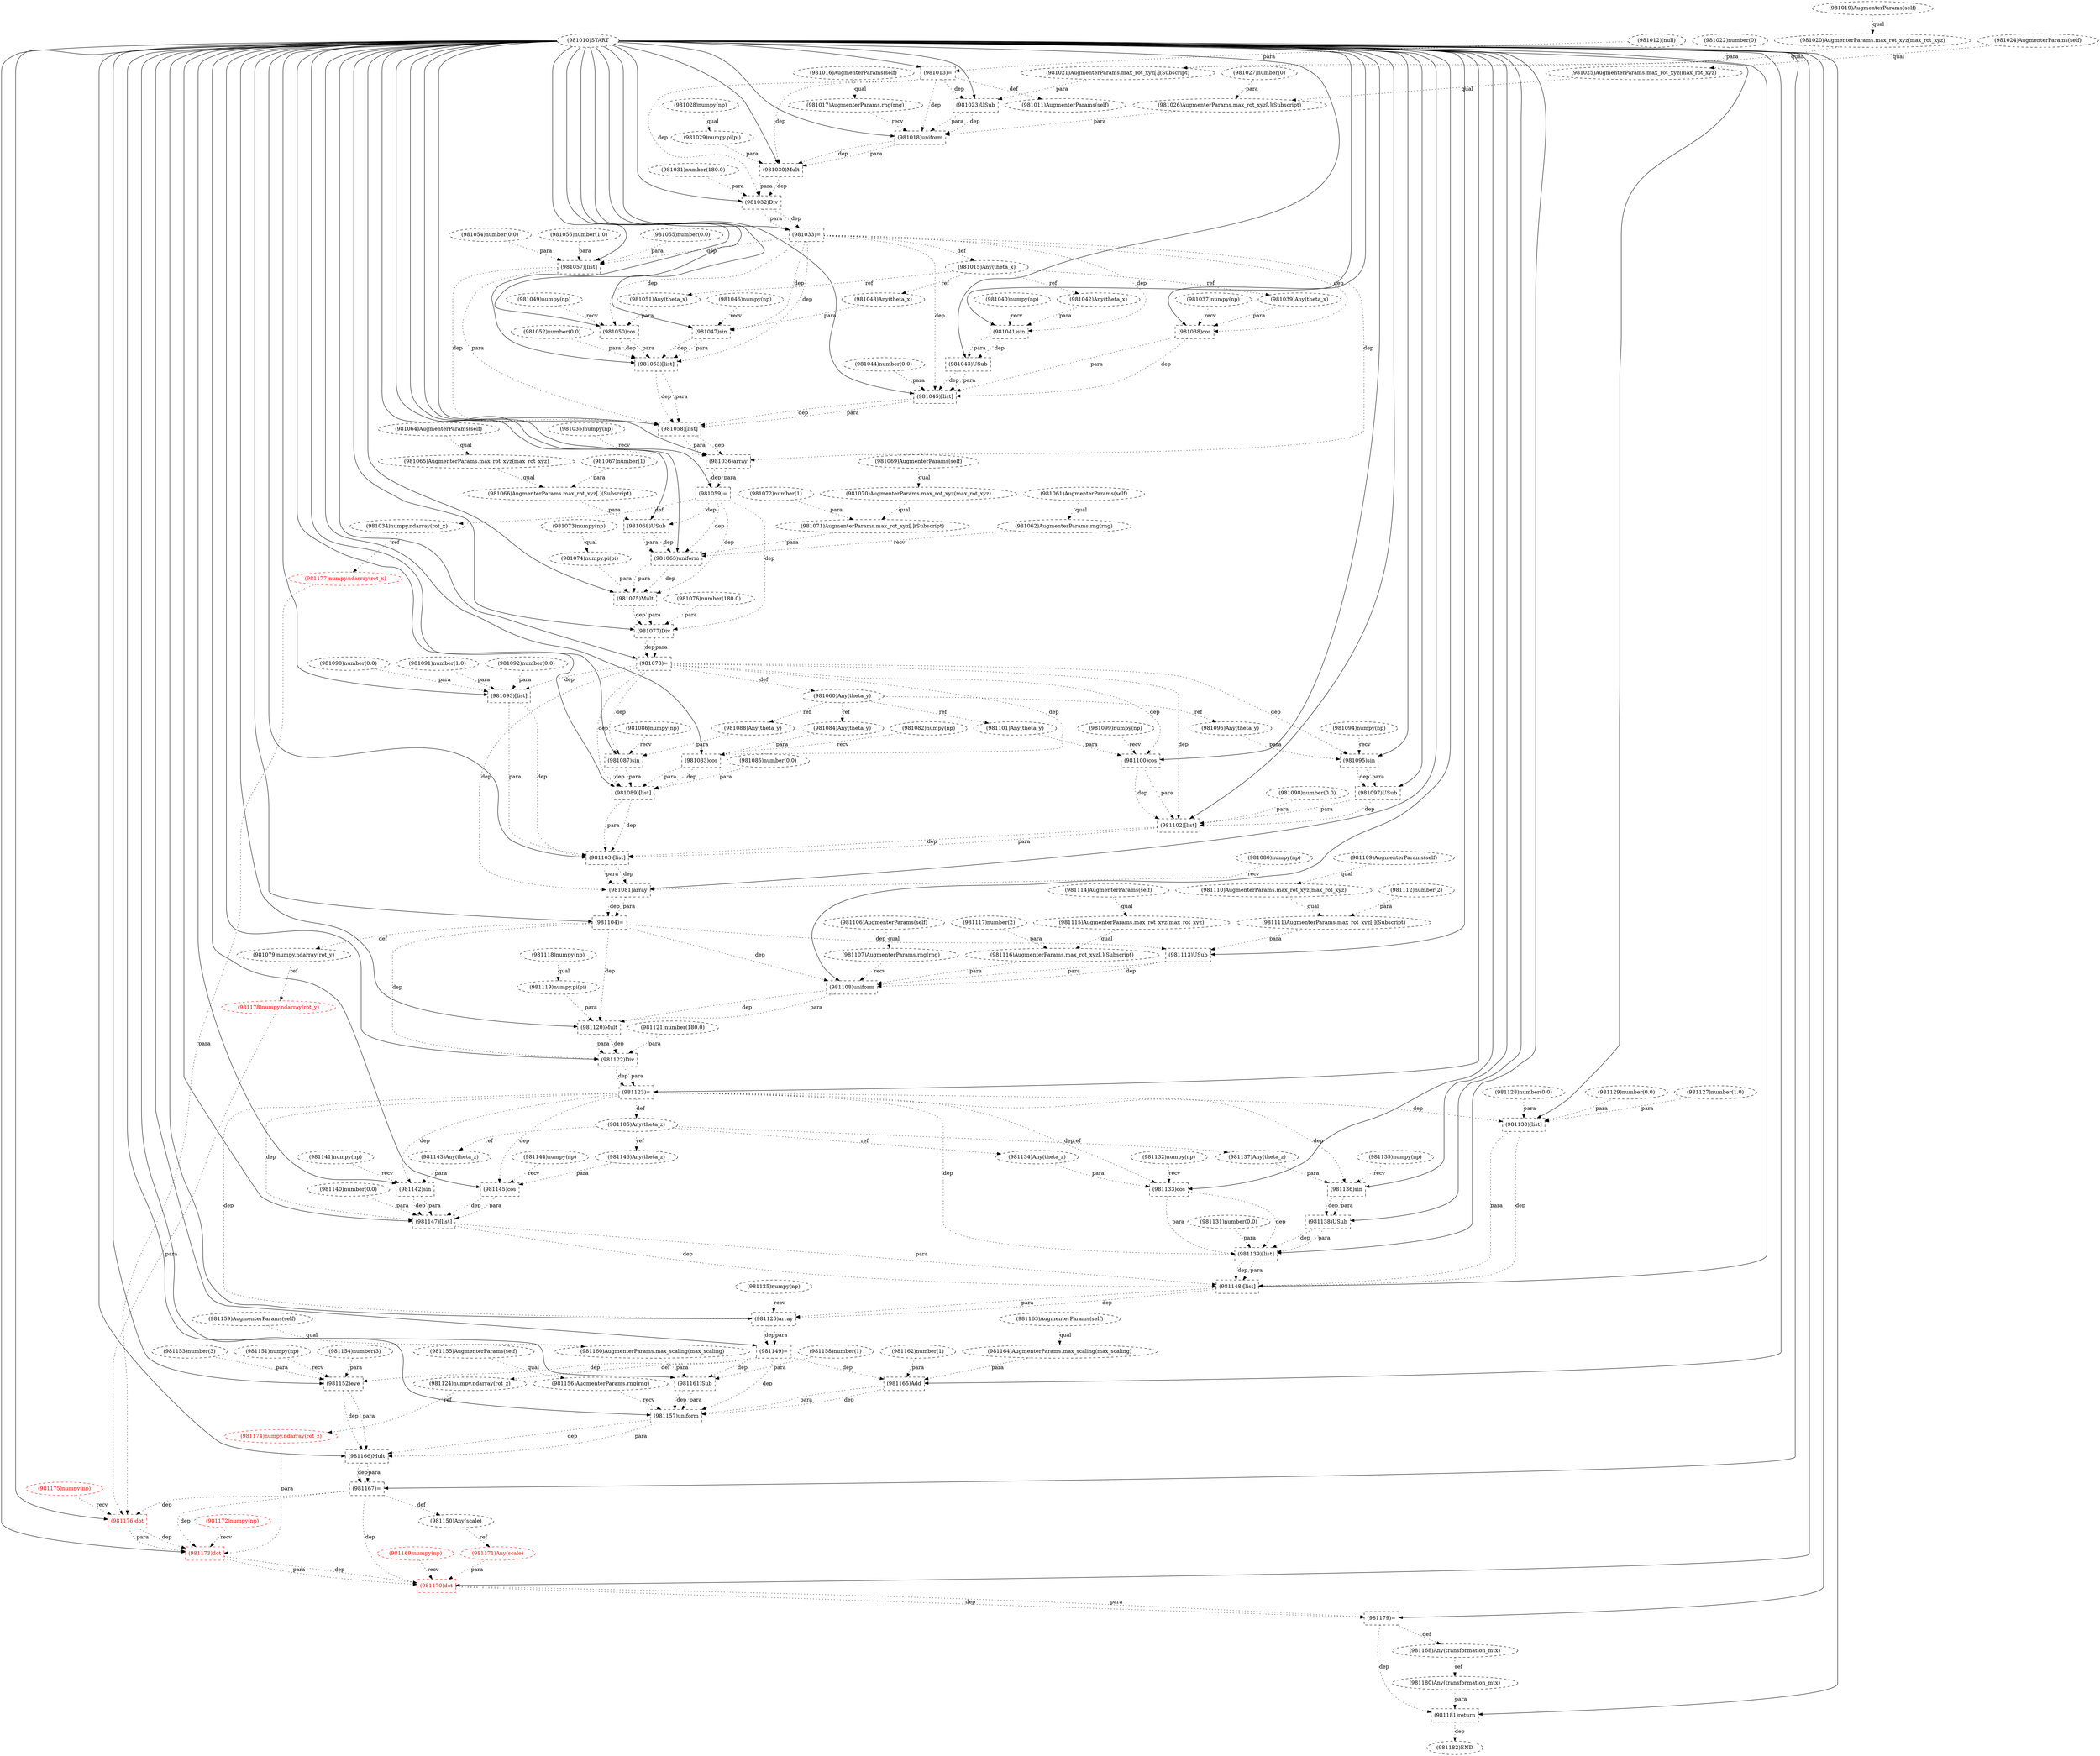 digraph G {
1 [label="(981117)number(2)" shape=ellipse style=dashed]
2 [label="(981149)=" shape=box style=dashed]
3 [label="(981042)Any(theta_x)" shape=ellipse style=dashed]
4 [label="(981011)AugmenterParams(self)" shape=ellipse style=dashed]
5 [label="(981178)numpy.ndarray(rot_y)" shape=ellipse style=dashed color=red fontcolor=red]
6 [label="(981107)AugmenterParams.rng(rng)" shape=ellipse style=dashed]
7 [label="(981158)number(1)" shape=ellipse style=dashed]
8 [label="(981043)USub" shape=box style=dashed]
9 [label="(981132)numpy(np)" shape=ellipse style=dashed]
10 [label="(981145)cos" shape=box style=dashed]
11 [label="(981020)AugmenterParams.max_rot_xyz(max_rot_xyz)" shape=ellipse style=dashed]
12 [label="(981029)numpy.pi(pi)" shape=ellipse style=dashed]
13 [label="(981112)number(2)" shape=ellipse style=dashed]
14 [label="(981105)Any(theta_z)" shape=ellipse style=dashed]
15 [label="(981150)Any(scale)" shape=ellipse style=dashed]
16 [label="(981111)AugmenterParams.max_rot_xyz[.](Subscript)" shape=ellipse style=dashed]
17 [label="(981128)number(0.0)" shape=ellipse style=dashed]
18 [label="(981159)AugmenterParams(self)" shape=ellipse style=dashed]
19 [label="(981031)number(180.0)" shape=ellipse style=dashed]
20 [label="(981083)cos" shape=box style=dashed]
21 [label="(981165)Add" shape=box style=dashed]
22 [label="(981086)numpy(np)" shape=ellipse style=dashed]
23 [label="(981157)uniform" shape=box style=dashed]
24 [label="(981070)AugmenterParams.max_rot_xyz(max_rot_xyz)" shape=ellipse style=dashed]
25 [label="(981088)Any(theta_y)" shape=ellipse style=dashed]
26 [label="(981104)=" shape=box style=dashed]
27 [label="(981119)numpy.pi(pi)" shape=ellipse style=dashed]
28 [label="(981078)=" shape=box style=dashed]
29 [label="(981172)numpy(np)" shape=ellipse style=dashed color=red fontcolor=red]
30 [label="(981035)numpy(np)" shape=ellipse style=dashed]
31 [label="(981027)number(0)" shape=ellipse style=dashed]
32 [label="(981153)number(3)" shape=ellipse style=dashed]
33 [label="(981063)uniform" shape=box style=dashed]
34 [label="(981141)numpy(np)" shape=ellipse style=dashed]
35 [label="(981051)Any(theta_x)" shape=ellipse style=dashed]
36 [label="(981024)AugmenterParams(self)" shape=ellipse style=dashed]
37 [label="(981045)[list]" shape=box style=dashed]
38 [label="(981121)number(180.0)" shape=ellipse style=dashed]
39 [label="(981074)numpy.pi(pi)" shape=ellipse style=dashed]
40 [label="(981068)USub" shape=box style=dashed]
41 [label="(981089)[list]" shape=box style=dashed]
42 [label="(981122)Div" shape=box style=dashed]
43 [label="(981094)numpy(np)" shape=ellipse style=dashed]
44 [label="(981182)END" style=dashed]
45 [label="(981146)Any(theta_z)" shape=ellipse style=dashed]
46 [label="(981076)number(180.0)" shape=ellipse style=dashed]
47 [label="(981151)numpy(np)" shape=ellipse style=dashed]
48 [label="(981073)numpy(np)" shape=ellipse style=dashed]
49 [label="(981155)AugmenterParams(self)" shape=ellipse style=dashed]
50 [label="(981057)[list]" shape=box style=dashed]
51 [label="(981077)Div" shape=box style=dashed]
52 [label="(981095)sin" shape=box style=dashed]
53 [label="(981110)AugmenterParams.max_rot_xyz(max_rot_xyz)" shape=ellipse style=dashed]
54 [label="(981055)number(0.0)" shape=ellipse style=dashed]
55 [label="(981092)number(0.0)" shape=ellipse style=dashed]
56 [label="(981142)sin" shape=box style=dashed]
57 [label="(981181)return" shape=box style=dashed]
58 [label="(981093)[list]" shape=box style=dashed]
59 [label="(981012)(null)" shape=ellipse style=dashed]
60 [label="(981071)AugmenterParams.max_rot_xyz[.](Subscript)" shape=ellipse style=dashed]
61 [label="(981058)[list]" shape=box style=dashed]
62 [label="(981136)sin" shape=box style=dashed]
63 [label="(981125)numpy(np)" shape=ellipse style=dashed]
64 [label="(981166)Mult" shape=box style=dashed]
65 [label="(981018)uniform" shape=box style=dashed]
66 [label="(981065)AugmenterParams.max_rot_xyz(max_rot_xyz)" shape=ellipse style=dashed]
67 [label="(981108)uniform" shape=box style=dashed]
68 [label="(981129)number(0.0)" shape=ellipse style=dashed]
69 [label="(981097)USub" shape=box style=dashed]
70 [label="(981144)numpy(np)" shape=ellipse style=dashed]
71 [label="(981023)USub" shape=box style=dashed]
72 [label="(981161)Sub" shape=box style=dashed]
73 [label="(981044)number(0.0)" shape=ellipse style=dashed]
74 [label="(981037)numpy(np)" shape=ellipse style=dashed]
75 [label="(981171)Any(scale)" shape=ellipse style=dashed color=red fontcolor=red]
76 [label="(981096)Any(theta_y)" shape=ellipse style=dashed]
77 [label="(981180)Any(transformation_mtx)" shape=ellipse style=dashed]
78 [label="(981162)number(1)" shape=ellipse style=dashed]
79 [label="(981103)[list]" shape=box style=dashed]
80 [label="(981115)AugmenterParams.max_rot_xyz(max_rot_xyz)" shape=ellipse style=dashed]
81 [label="(981102)[list]" shape=box style=dashed]
82 [label="(981133)cos" shape=box style=dashed]
83 [label="(981016)AugmenterParams(self)" shape=ellipse style=dashed]
84 [label="(981021)AugmenterParams.max_rot_xyz[.](Subscript)" shape=ellipse style=dashed]
85 [label="(981054)number(0.0)" shape=ellipse style=dashed]
86 [label="(981147)[list]" shape=box style=dashed]
87 [label="(981064)AugmenterParams(self)" shape=ellipse style=dashed]
88 [label="(981176)dot" shape=box style=dashed color=red fontcolor=red]
89 [label="(981039)Any(theta_x)" shape=ellipse style=dashed]
90 [label="(981123)=" shape=box style=dashed]
91 [label="(981177)numpy.ndarray(rot_x)" shape=ellipse style=dashed color=red fontcolor=red]
92 [label="(981090)number(0.0)" shape=ellipse style=dashed]
93 [label="(981114)AugmenterParams(self)" shape=ellipse style=dashed]
94 [label="(981137)Any(theta_z)" shape=ellipse style=dashed]
95 [label="(981170)dot" shape=box style=dashed color=red fontcolor=red]
96 [label="(981131)number(0.0)" shape=ellipse style=dashed]
97 [label="(981082)numpy(np)" shape=ellipse style=dashed]
98 [label="(981120)Mult" shape=box style=dashed]
99 [label="(981168)Any(transformation_mtx)" shape=ellipse style=dashed]
100 [label="(981098)number(0.0)" shape=ellipse style=dashed]
101 [label="(981148)[list]" shape=box style=dashed]
102 [label="(981022)number(0)" shape=ellipse style=dashed]
103 [label="(981099)numpy(np)" shape=ellipse style=dashed]
104 [label="(981138)USub" shape=box style=dashed]
105 [label="(981139)[list]" shape=box style=dashed]
106 [label="(981174)numpy.ndarray(rot_z)" shape=ellipse style=dashed color=red fontcolor=red]
107 [label="(981127)number(1.0)" shape=ellipse style=dashed]
108 [label="(981113)USub" shape=box style=dashed]
109 [label="(981160)AugmenterParams.max_scaling(max_scaling)" shape=ellipse style=dashed]
110 [label="(981072)number(1)" shape=ellipse style=dashed]
111 [label="(981152)eye" shape=box style=dashed]
112 [label="(981040)numpy(np)" shape=ellipse style=dashed]
113 [label="(981101)Any(theta_y)" shape=ellipse style=dashed]
114 [label="(981069)AugmenterParams(self)" shape=ellipse style=dashed]
115 [label="(981019)AugmenterParams(self)" shape=ellipse style=dashed]
116 [label="(981041)sin" shape=box style=dashed]
117 [label="(981034)numpy.ndarray(rot_x)" shape=ellipse style=dashed]
118 [label="(981081)array" shape=box style=dashed]
119 [label="(981052)number(0.0)" shape=ellipse style=dashed]
120 [label="(981173)dot" shape=box style=dashed color=red fontcolor=red]
121 [label="(981109)AugmenterParams(self)" shape=ellipse style=dashed]
122 [label="(981087)sin" shape=box style=dashed]
123 [label="(981163)AugmenterParams(self)" shape=ellipse style=dashed]
124 [label="(981017)AugmenterParams.rng(rng)" shape=ellipse style=dashed]
125 [label="(981046)numpy(np)" shape=ellipse style=dashed]
126 [label="(981156)AugmenterParams.rng(rng)" shape=ellipse style=dashed]
127 [label="(981053)[list]" shape=box style=dashed]
128 [label="(981106)AugmenterParams(self)" shape=ellipse style=dashed]
129 [label="(981033)=" shape=box style=dashed]
130 [label="(981084)Any(theta_y)" shape=ellipse style=dashed]
131 [label="(981080)numpy(np)" shape=ellipse style=dashed]
132 [label="(981126)array" shape=box style=dashed]
133 [label="(981154)number(3)" shape=ellipse style=dashed]
134 [label="(981030)Mult" shape=box style=dashed]
135 [label="(981050)cos" shape=box style=dashed]
136 [label="(981164)AugmenterParams.max_scaling(max_scaling)" shape=ellipse style=dashed]
137 [label="(981059)=" shape=box style=dashed]
138 [label="(981116)AugmenterParams.max_rot_xyz[.](Subscript)" shape=ellipse style=dashed]
139 [label="(981048)Any(theta_x)" shape=ellipse style=dashed]
140 [label="(981175)numpy(np)" shape=ellipse style=dashed color=red fontcolor=red]
141 [label="(981067)number(1)" shape=ellipse style=dashed]
142 [label="(981060)Any(theta_y)" shape=ellipse style=dashed]
143 [label="(981085)number(0.0)" shape=ellipse style=dashed]
144 [label="(981015)Any(theta_x)" shape=ellipse style=dashed]
145 [label="(981143)Any(theta_z)" shape=ellipse style=dashed]
146 [label="(981100)cos" shape=box style=dashed]
147 [label="(981135)numpy(np)" shape=ellipse style=dashed]
148 [label="(981134)Any(theta_z)" shape=ellipse style=dashed]
149 [label="(981061)AugmenterParams(self)" shape=ellipse style=dashed]
150 [label="(981179)=" shape=box style=dashed]
151 [label="(981062)AugmenterParams.rng(rng)" shape=ellipse style=dashed]
152 [label="(981026)AugmenterParams.max_rot_xyz[.](Subscript)" shape=ellipse style=dashed]
153 [label="(981010)START" style=dashed]
154 [label="(981075)Mult" shape=box style=dashed]
155 [label="(981036)array" shape=box style=dashed]
156 [label="(981047)sin" shape=box style=dashed]
157 [label="(981167)=" shape=box style=dashed]
158 [label="(981013)=" shape=box style=dashed]
159 [label="(981032)Div" shape=box style=dashed]
160 [label="(981028)numpy(np)" shape=ellipse style=dashed]
161 [label="(981025)AugmenterParams.max_rot_xyz(max_rot_xyz)" shape=ellipse style=dashed]
162 [label="(981140)number(0.0)" shape=ellipse style=dashed]
163 [label="(981056)number(1.0)" shape=ellipse style=dashed]
164 [label="(981130)[list]" shape=box style=dashed]
165 [label="(981124)numpy.ndarray(rot_z)" shape=ellipse style=dashed]
166 [label="(981066)AugmenterParams.max_rot_xyz[.](Subscript)" shape=ellipse style=dashed]
167 [label="(981038)cos" shape=box style=dashed]
168 [label="(981049)numpy(np)" shape=ellipse style=dashed]
169 [label="(981118)numpy(np)" shape=ellipse style=dashed]
170 [label="(981169)numpy(np)" shape=ellipse style=dashed color=red fontcolor=red]
171 [label="(981091)number(1.0)" shape=ellipse style=dashed]
172 [label="(981079)numpy.ndarray(rot_y)" shape=ellipse style=dashed]
153 -> 2 [label="" style=solid];
132 -> 2 [label="dep" style=dotted];
132 -> 2 [label="para" style=dotted];
144 -> 3 [label="ref" style=dotted];
158 -> 4 [label="def" style=dotted];
172 -> 5 [label="ref" style=dotted];
128 -> 6 [label="qual" style=dotted];
153 -> 8 [label="" style=solid];
116 -> 8 [label="dep" style=dotted];
116 -> 8 [label="para" style=dotted];
153 -> 10 [label="" style=solid];
70 -> 10 [label="recv" style=dotted];
45 -> 10 [label="para" style=dotted];
90 -> 10 [label="dep" style=dotted];
115 -> 11 [label="qual" style=dotted];
160 -> 12 [label="qual" style=dotted];
90 -> 14 [label="def" style=dotted];
157 -> 15 [label="def" style=dotted];
53 -> 16 [label="qual" style=dotted];
13 -> 16 [label="para" style=dotted];
153 -> 20 [label="" style=solid];
97 -> 20 [label="recv" style=dotted];
130 -> 20 [label="para" style=dotted];
28 -> 20 [label="dep" style=dotted];
153 -> 21 [label="" style=solid];
78 -> 21 [label="para" style=dotted];
136 -> 21 [label="para" style=dotted];
2 -> 21 [label="dep" style=dotted];
153 -> 23 [label="" style=solid];
126 -> 23 [label="recv" style=dotted];
72 -> 23 [label="dep" style=dotted];
72 -> 23 [label="para" style=dotted];
21 -> 23 [label="dep" style=dotted];
21 -> 23 [label="para" style=dotted];
2 -> 23 [label="dep" style=dotted];
114 -> 24 [label="qual" style=dotted];
142 -> 25 [label="ref" style=dotted];
153 -> 26 [label="" style=solid];
118 -> 26 [label="dep" style=dotted];
118 -> 26 [label="para" style=dotted];
169 -> 27 [label="qual" style=dotted];
153 -> 28 [label="" style=solid];
51 -> 28 [label="dep" style=dotted];
51 -> 28 [label="para" style=dotted];
153 -> 33 [label="" style=solid];
151 -> 33 [label="recv" style=dotted];
40 -> 33 [label="dep" style=dotted];
40 -> 33 [label="para" style=dotted];
60 -> 33 [label="para" style=dotted];
137 -> 33 [label="dep" style=dotted];
144 -> 35 [label="ref" style=dotted];
153 -> 37 [label="" style=solid];
167 -> 37 [label="dep" style=dotted];
167 -> 37 [label="para" style=dotted];
8 -> 37 [label="dep" style=dotted];
8 -> 37 [label="para" style=dotted];
73 -> 37 [label="para" style=dotted];
129 -> 37 [label="dep" style=dotted];
48 -> 39 [label="qual" style=dotted];
153 -> 40 [label="" style=solid];
166 -> 40 [label="para" style=dotted];
137 -> 40 [label="dep" style=dotted];
153 -> 41 [label="" style=solid];
20 -> 41 [label="dep" style=dotted];
20 -> 41 [label="para" style=dotted];
143 -> 41 [label="para" style=dotted];
122 -> 41 [label="dep" style=dotted];
122 -> 41 [label="para" style=dotted];
28 -> 41 [label="dep" style=dotted];
153 -> 42 [label="" style=solid];
98 -> 42 [label="dep" style=dotted];
98 -> 42 [label="para" style=dotted];
38 -> 42 [label="para" style=dotted];
26 -> 42 [label="dep" style=dotted];
57 -> 44 [label="dep" style=dotted];
14 -> 45 [label="ref" style=dotted];
153 -> 50 [label="" style=solid];
85 -> 50 [label="para" style=dotted];
54 -> 50 [label="para" style=dotted];
163 -> 50 [label="para" style=dotted];
129 -> 50 [label="dep" style=dotted];
153 -> 51 [label="" style=solid];
154 -> 51 [label="dep" style=dotted];
154 -> 51 [label="para" style=dotted];
46 -> 51 [label="para" style=dotted];
137 -> 51 [label="dep" style=dotted];
153 -> 52 [label="" style=solid];
43 -> 52 [label="recv" style=dotted];
76 -> 52 [label="para" style=dotted];
28 -> 52 [label="dep" style=dotted];
121 -> 53 [label="qual" style=dotted];
153 -> 56 [label="" style=solid];
34 -> 56 [label="recv" style=dotted];
145 -> 56 [label="para" style=dotted];
90 -> 56 [label="dep" style=dotted];
153 -> 57 [label="" style=solid];
77 -> 57 [label="para" style=dotted];
150 -> 57 [label="dep" style=dotted];
153 -> 58 [label="" style=solid];
92 -> 58 [label="para" style=dotted];
171 -> 58 [label="para" style=dotted];
55 -> 58 [label="para" style=dotted];
28 -> 58 [label="dep" style=dotted];
24 -> 60 [label="qual" style=dotted];
110 -> 60 [label="para" style=dotted];
153 -> 61 [label="" style=solid];
37 -> 61 [label="dep" style=dotted];
37 -> 61 [label="para" style=dotted];
127 -> 61 [label="dep" style=dotted];
127 -> 61 [label="para" style=dotted];
50 -> 61 [label="dep" style=dotted];
50 -> 61 [label="para" style=dotted];
153 -> 62 [label="" style=solid];
147 -> 62 [label="recv" style=dotted];
94 -> 62 [label="para" style=dotted];
90 -> 62 [label="dep" style=dotted];
153 -> 64 [label="" style=solid];
111 -> 64 [label="dep" style=dotted];
111 -> 64 [label="para" style=dotted];
23 -> 64 [label="dep" style=dotted];
23 -> 64 [label="para" style=dotted];
153 -> 65 [label="" style=solid];
124 -> 65 [label="recv" style=dotted];
71 -> 65 [label="dep" style=dotted];
71 -> 65 [label="para" style=dotted];
152 -> 65 [label="para" style=dotted];
158 -> 65 [label="dep" style=dotted];
87 -> 66 [label="qual" style=dotted];
153 -> 67 [label="" style=solid];
6 -> 67 [label="recv" style=dotted];
108 -> 67 [label="dep" style=dotted];
108 -> 67 [label="para" style=dotted];
138 -> 67 [label="para" style=dotted];
26 -> 67 [label="dep" style=dotted];
153 -> 69 [label="" style=solid];
52 -> 69 [label="dep" style=dotted];
52 -> 69 [label="para" style=dotted];
153 -> 71 [label="" style=solid];
84 -> 71 [label="para" style=dotted];
158 -> 71 [label="dep" style=dotted];
153 -> 72 [label="" style=solid];
7 -> 72 [label="para" style=dotted];
109 -> 72 [label="para" style=dotted];
2 -> 72 [label="dep" style=dotted];
15 -> 75 [label="ref" style=dotted];
142 -> 76 [label="ref" style=dotted];
99 -> 77 [label="ref" style=dotted];
153 -> 79 [label="" style=solid];
41 -> 79 [label="dep" style=dotted];
41 -> 79 [label="para" style=dotted];
58 -> 79 [label="dep" style=dotted];
58 -> 79 [label="para" style=dotted];
81 -> 79 [label="dep" style=dotted];
81 -> 79 [label="para" style=dotted];
93 -> 80 [label="qual" style=dotted];
153 -> 81 [label="" style=solid];
69 -> 81 [label="dep" style=dotted];
69 -> 81 [label="para" style=dotted];
100 -> 81 [label="para" style=dotted];
146 -> 81 [label="dep" style=dotted];
146 -> 81 [label="para" style=dotted];
28 -> 81 [label="dep" style=dotted];
153 -> 82 [label="" style=solid];
9 -> 82 [label="recv" style=dotted];
148 -> 82 [label="para" style=dotted];
90 -> 82 [label="dep" style=dotted];
11 -> 84 [label="qual" style=dotted];
102 -> 84 [label="para" style=dotted];
153 -> 86 [label="" style=solid];
162 -> 86 [label="para" style=dotted];
56 -> 86 [label="dep" style=dotted];
56 -> 86 [label="para" style=dotted];
10 -> 86 [label="dep" style=dotted];
10 -> 86 [label="para" style=dotted];
90 -> 86 [label="dep" style=dotted];
153 -> 88 [label="" style=solid];
140 -> 88 [label="recv" style=dotted];
91 -> 88 [label="para" style=dotted];
5 -> 88 [label="para" style=dotted];
157 -> 88 [label="dep" style=dotted];
144 -> 89 [label="ref" style=dotted];
153 -> 90 [label="" style=solid];
42 -> 90 [label="dep" style=dotted];
42 -> 90 [label="para" style=dotted];
117 -> 91 [label="ref" style=dotted];
14 -> 94 [label="ref" style=dotted];
153 -> 95 [label="" style=solid];
170 -> 95 [label="recv" style=dotted];
75 -> 95 [label="para" style=dotted];
120 -> 95 [label="dep" style=dotted];
120 -> 95 [label="para" style=dotted];
157 -> 95 [label="dep" style=dotted];
153 -> 98 [label="" style=solid];
67 -> 98 [label="dep" style=dotted];
67 -> 98 [label="para" style=dotted];
27 -> 98 [label="para" style=dotted];
26 -> 98 [label="dep" style=dotted];
150 -> 99 [label="def" style=dotted];
153 -> 101 [label="" style=solid];
164 -> 101 [label="dep" style=dotted];
164 -> 101 [label="para" style=dotted];
105 -> 101 [label="dep" style=dotted];
105 -> 101 [label="para" style=dotted];
86 -> 101 [label="dep" style=dotted];
86 -> 101 [label="para" style=dotted];
153 -> 104 [label="" style=solid];
62 -> 104 [label="dep" style=dotted];
62 -> 104 [label="para" style=dotted];
153 -> 105 [label="" style=solid];
96 -> 105 [label="para" style=dotted];
82 -> 105 [label="dep" style=dotted];
82 -> 105 [label="para" style=dotted];
104 -> 105 [label="dep" style=dotted];
104 -> 105 [label="para" style=dotted];
90 -> 105 [label="dep" style=dotted];
165 -> 106 [label="ref" style=dotted];
153 -> 108 [label="" style=solid];
16 -> 108 [label="para" style=dotted];
26 -> 108 [label="dep" style=dotted];
18 -> 109 [label="qual" style=dotted];
153 -> 111 [label="" style=solid];
47 -> 111 [label="recv" style=dotted];
32 -> 111 [label="para" style=dotted];
133 -> 111 [label="para" style=dotted];
2 -> 111 [label="dep" style=dotted];
142 -> 113 [label="ref" style=dotted];
153 -> 116 [label="" style=solid];
112 -> 116 [label="recv" style=dotted];
3 -> 116 [label="para" style=dotted];
129 -> 116 [label="dep" style=dotted];
137 -> 117 [label="def" style=dotted];
153 -> 118 [label="" style=solid];
131 -> 118 [label="recv" style=dotted];
79 -> 118 [label="dep" style=dotted];
79 -> 118 [label="para" style=dotted];
28 -> 118 [label="dep" style=dotted];
153 -> 120 [label="" style=solid];
29 -> 120 [label="recv" style=dotted];
106 -> 120 [label="para" style=dotted];
88 -> 120 [label="dep" style=dotted];
88 -> 120 [label="para" style=dotted];
157 -> 120 [label="dep" style=dotted];
153 -> 122 [label="" style=solid];
22 -> 122 [label="recv" style=dotted];
25 -> 122 [label="para" style=dotted];
28 -> 122 [label="dep" style=dotted];
83 -> 124 [label="qual" style=dotted];
49 -> 126 [label="qual" style=dotted];
153 -> 127 [label="" style=solid];
156 -> 127 [label="dep" style=dotted];
156 -> 127 [label="para" style=dotted];
135 -> 127 [label="dep" style=dotted];
135 -> 127 [label="para" style=dotted];
119 -> 127 [label="para" style=dotted];
129 -> 127 [label="dep" style=dotted];
153 -> 129 [label="" style=solid];
159 -> 129 [label="dep" style=dotted];
159 -> 129 [label="para" style=dotted];
142 -> 130 [label="ref" style=dotted];
153 -> 132 [label="" style=solid];
63 -> 132 [label="recv" style=dotted];
101 -> 132 [label="dep" style=dotted];
101 -> 132 [label="para" style=dotted];
90 -> 132 [label="dep" style=dotted];
153 -> 134 [label="" style=solid];
65 -> 134 [label="dep" style=dotted];
65 -> 134 [label="para" style=dotted];
12 -> 134 [label="para" style=dotted];
158 -> 134 [label="dep" style=dotted];
153 -> 135 [label="" style=solid];
168 -> 135 [label="recv" style=dotted];
35 -> 135 [label="para" style=dotted];
129 -> 135 [label="dep" style=dotted];
123 -> 136 [label="qual" style=dotted];
153 -> 137 [label="" style=solid];
155 -> 137 [label="dep" style=dotted];
155 -> 137 [label="para" style=dotted];
80 -> 138 [label="qual" style=dotted];
1 -> 138 [label="para" style=dotted];
144 -> 139 [label="ref" style=dotted];
28 -> 142 [label="def" style=dotted];
129 -> 144 [label="def" style=dotted];
14 -> 145 [label="ref" style=dotted];
153 -> 146 [label="" style=solid];
103 -> 146 [label="recv" style=dotted];
113 -> 146 [label="para" style=dotted];
28 -> 146 [label="dep" style=dotted];
14 -> 148 [label="ref" style=dotted];
153 -> 150 [label="" style=solid];
95 -> 150 [label="dep" style=dotted];
95 -> 150 [label="para" style=dotted];
149 -> 151 [label="qual" style=dotted];
161 -> 152 [label="qual" style=dotted];
31 -> 152 [label="para" style=dotted];
153 -> 154 [label="" style=solid];
33 -> 154 [label="dep" style=dotted];
33 -> 154 [label="para" style=dotted];
39 -> 154 [label="para" style=dotted];
137 -> 154 [label="dep" style=dotted];
153 -> 155 [label="" style=solid];
30 -> 155 [label="recv" style=dotted];
61 -> 155 [label="dep" style=dotted];
61 -> 155 [label="para" style=dotted];
129 -> 155 [label="dep" style=dotted];
153 -> 156 [label="" style=solid];
125 -> 156 [label="recv" style=dotted];
139 -> 156 [label="para" style=dotted];
129 -> 156 [label="dep" style=dotted];
153 -> 157 [label="" style=solid];
64 -> 157 [label="dep" style=dotted];
64 -> 157 [label="para" style=dotted];
153 -> 158 [label="" style=solid];
59 -> 158 [label="para" style=dotted];
153 -> 159 [label="" style=solid];
134 -> 159 [label="dep" style=dotted];
134 -> 159 [label="para" style=dotted];
19 -> 159 [label="para" style=dotted];
158 -> 159 [label="dep" style=dotted];
36 -> 161 [label="qual" style=dotted];
153 -> 164 [label="" style=solid];
107 -> 164 [label="para" style=dotted];
17 -> 164 [label="para" style=dotted];
68 -> 164 [label="para" style=dotted];
90 -> 164 [label="dep" style=dotted];
2 -> 165 [label="def" style=dotted];
66 -> 166 [label="qual" style=dotted];
141 -> 166 [label="para" style=dotted];
153 -> 167 [label="" style=solid];
74 -> 167 [label="recv" style=dotted];
89 -> 167 [label="para" style=dotted];
129 -> 167 [label="dep" style=dotted];
26 -> 172 [label="def" style=dotted];
}